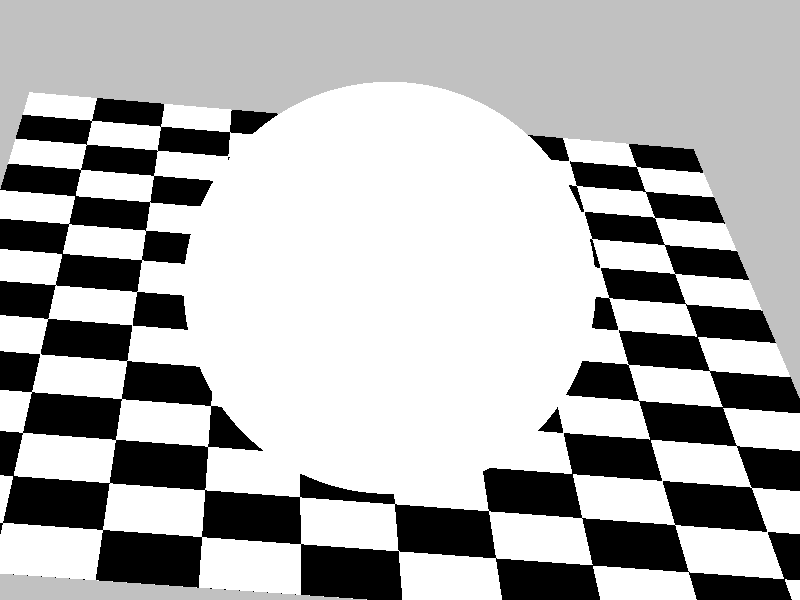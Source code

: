 // Persistence Of Vision raytracer version 3.5 sample file.
// A synthetic photograph by Dan Farmer
//---------------------------------------------------------------------------
// This scene file was designed to emulate the digitized photographic image
// of a crystal sphere { on a checkerboard that David Buck took, and to
// verify or refute the correctness of the current refractive functions
// in POV-Ray.  The original image is available on CompuServe
// (GO GRAPHDEV), by the name of crysta.gif.
//---------------------------------------------------------------------------
//
// -w320 -h240
// -w800 -h600 +a0.3

#include "colors.inc"
#include "shapes.inc"
#include "textures.inc"


global_settings { 
  assumed_gamma 2.2 
  max_trace_level 5
}

camera {
   location <-0.85, 12.5, -28>
   direction <0, 0, 4.125>
   up  <0, 1, 0>
   right <4/3, 0, 0>
   look_at <0.25, 0.15, 0>


}

light_source { <-5, 50, -5> colour red 0.85 green 0.85 blue 0.85 }
light_source { <-500, 500, -500> colour DimGray }
// light (under checkerboard, for background)
light_source { <10, -50, 5> colour White }

// The background.  Designed to give the shaded quality of the photo
sphere { <0, 0, 0>, 1
   hollow
   scale <10000, 500, 500>
   rotate 60*y

   finish {
      ambient 0.2
      diffuse 0.75
      crand 0.025
   }
   pigment { color Gray }
}

union {
   object { Cube
      scale <5, 0.001, 7>

      pigment {
         checker color Black color White
         translate <1, 0, 7>
      }
      finish {
         ambient 0.35
         diffuse 0.65
         crand 0.015
      }
   }

   sphere { <-0.25, 2.15,-4.25>, 2.15
      pigment { White filter 0.95 }
      interior{
         ior 1.45
         fade_distance 2
         fade_power 2
         caustics 2.0
      }
      finish {
         ambient 0.2
         diffuse 0.0
         reflection 0.12
         specular 1.0
         roughness 0.001
      }
   }

   rotate -6*z       /* Simulate the slight camera tilt in the photo */
}
